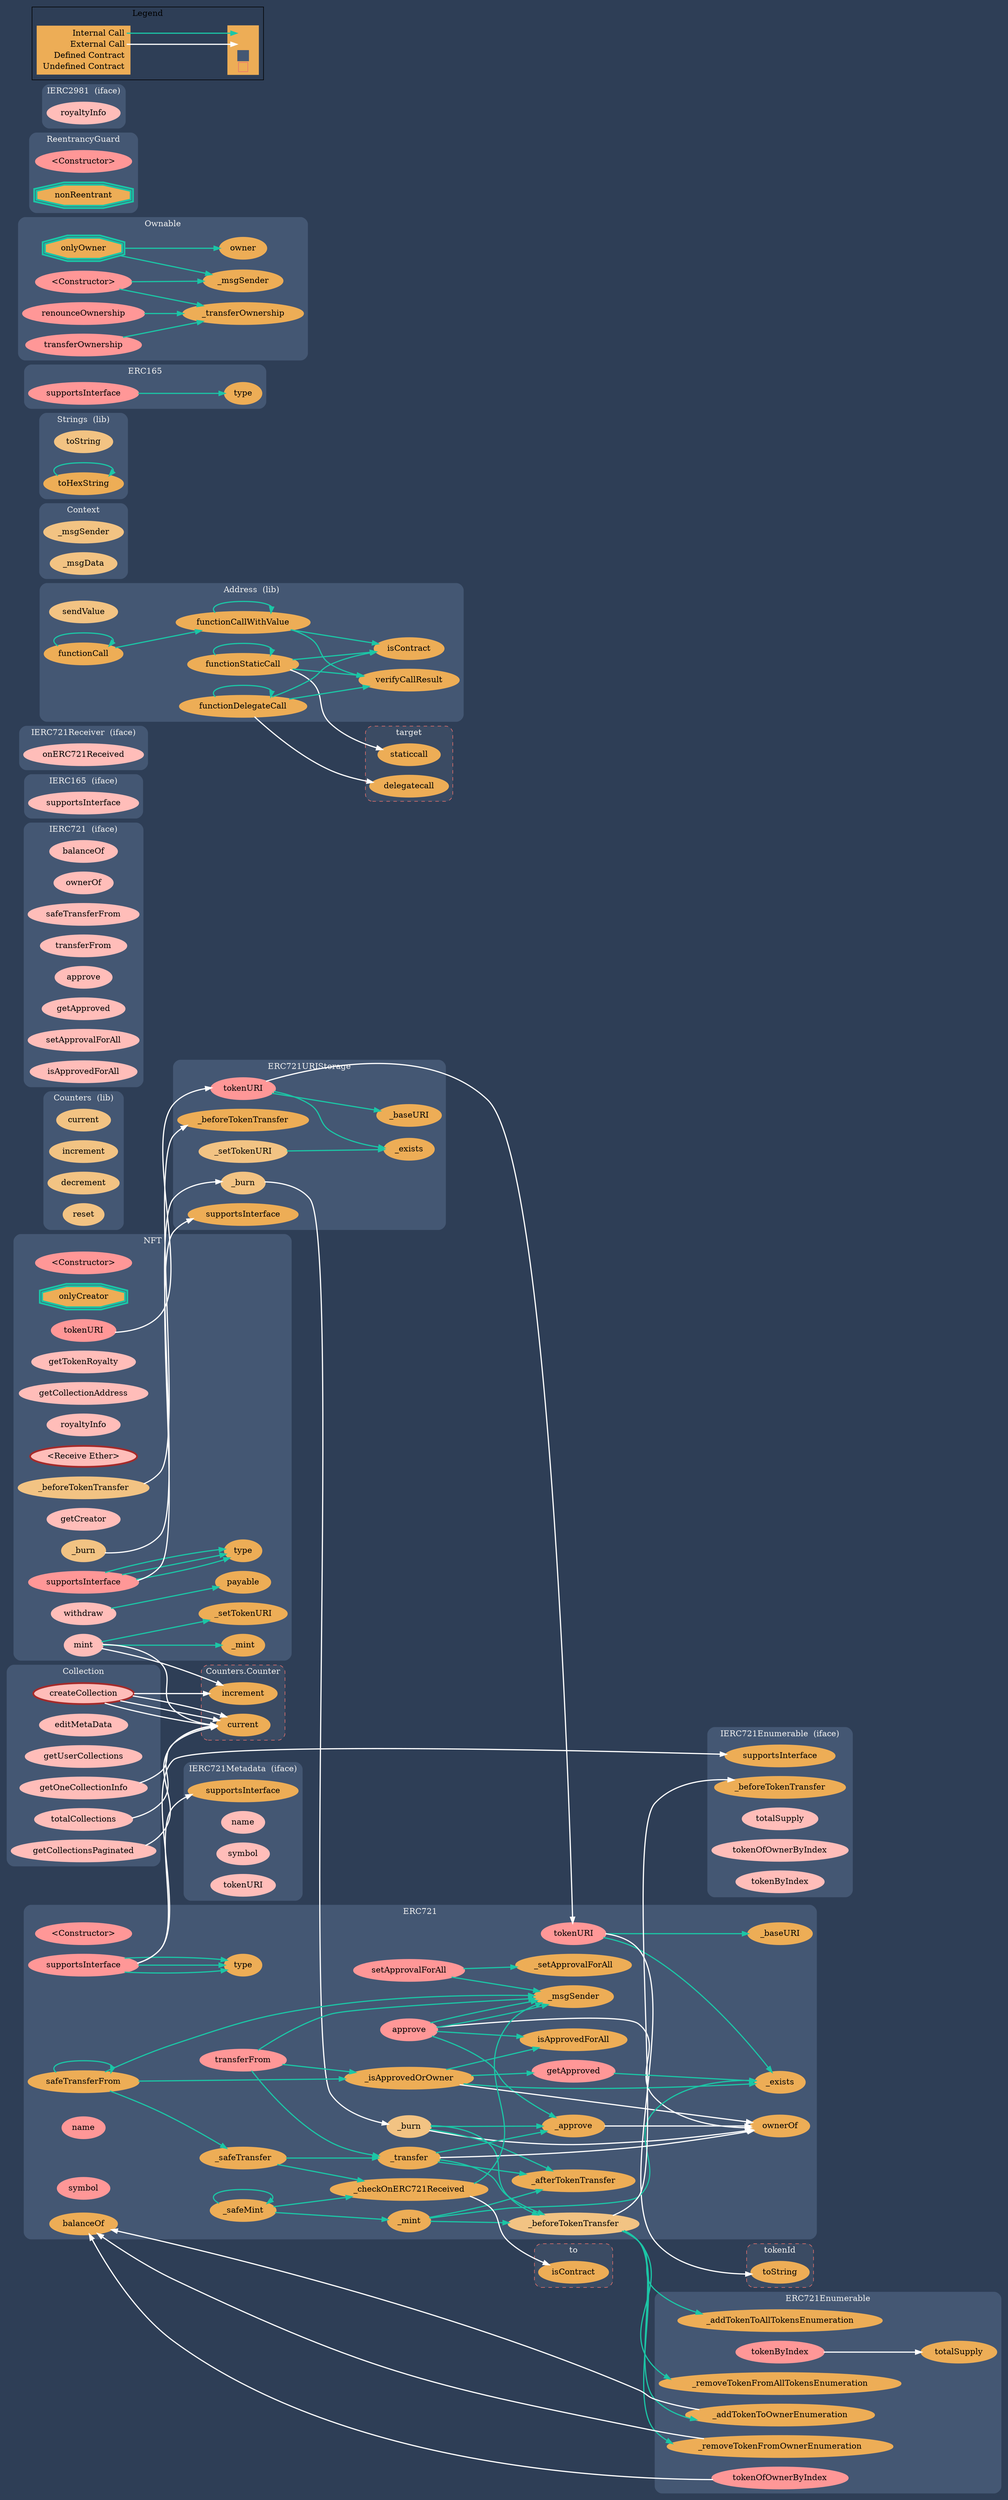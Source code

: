 digraph G {
  graph [ ratio = "auto", page = "100", compound =true, bgcolor = "#2e3e56" ];
  node [ style = "filled", fillcolor = "#edad56", color = "#edad56", penwidth =3 ];
  edge [ color = "#fcfcfc", penwidth =2, fontname = "helvetica Neue Ultra Light" ];
subgraph "clusterNFT" {
  graph [ label = "NFT", color = "#445773", fontcolor = "#f0f0f0", style = "rounded", bgcolor = "#445773" ];
  "NFT.<Constructor>" [ label = "<Constructor>", color = "#FF9797", fillcolor = "#FF9797" ];
  "NFT.onlyCreator" [ label = "onlyCreator", color = "#1bc6a6", shape =doubleoctagon ];
  "NFT.mint" [ label = "mint", color = "#ffbdb9", fillcolor = "#ffbdb9" ];
  "NFT.getTokenRoyalty" [ label = "getTokenRoyalty", color = "#ffbdb9", fillcolor = "#ffbdb9" ];
  "NFT.getCollectionAddress" [ label = "getCollectionAddress", color = "#ffbdb9", fillcolor = "#ffbdb9" ];
  "NFT.royaltyInfo" [ label = "royaltyInfo", color = "#ffbdb9", fillcolor = "#ffbdb9" ];
  "NFT.<Receive Ether>" [ label = "<Receive Ether>", color = "brown", fillcolor = "#ffbdb9" ];
  "NFT.withdraw" [ label = "withdraw", color = "#ffbdb9", fillcolor = "#ffbdb9" ];
  "NFT.getCreator" [ label = "getCreator", color = "#ffbdb9", fillcolor = "#ffbdb9" ];
  "NFT._beforeTokenTransfer" [ label = "_beforeTokenTransfer", color = "#f2c383", fillcolor = "#f2c383" ];
  "NFT._burn" [ label = "_burn", color = "#f2c383", fillcolor = "#f2c383" ];
  "NFT.tokenURI" [ label = "tokenURI", color = "#FF9797", fillcolor = "#FF9797" ];
  "NFT.supportsInterface" [ label = "supportsInterface", color = "#FF9797", fillcolor = "#FF9797" ];
  "NFT._mint" [ label = "_mint" ];
  "NFT._setTokenURI" [ label = "_setTokenURI" ];
  "NFT.payable" [ label = "payable" ];
  "NFT.type" [ label = "type" ];
}

subgraph "clusterCounters" {
  graph [ label = "Counters  (lib)", color = "#445773", fontcolor = "#f0f0f0", style = "rounded", bgcolor = "#445773" ];
  "Counters.current" [ label = "current", color = "#f2c383", fillcolor = "#f2c383" ];
  "Counters.increment" [ label = "increment", color = "#f2c383", fillcolor = "#f2c383" ];
  "Counters.decrement" [ label = "decrement", color = "#f2c383", fillcolor = "#f2c383" ];
  "Counters.reset" [ label = "reset", color = "#f2c383", fillcolor = "#f2c383" ];
}

subgraph "clusterERC721URIStorage" {
  graph [ label = "ERC721URIStorage", color = "#445773", fontcolor = "#f0f0f0", style = "rounded", bgcolor = "#445773" ];
  "ERC721URIStorage._beforeTokenTransfer" [ label = "_beforeTokenTransfer" ];
  "ERC721URIStorage._burn" [ label = "_burn", color = "#f2c383", fillcolor = "#f2c383" ];
  "ERC721URIStorage.tokenURI" [ label = "tokenURI", color = "#FF9797", fillcolor = "#FF9797" ];
  "ERC721URIStorage.supportsInterface" [ label = "supportsInterface" ];
  "ERC721URIStorage._setTokenURI" [ label = "_setTokenURI", color = "#f2c383", fillcolor = "#f2c383" ];
  "ERC721URIStorage._exists" [ label = "_exists" ];
  "ERC721URIStorage._baseURI" [ label = "_baseURI" ];
}

subgraph "clusterERC721" {
  graph [ label = "ERC721", color = "#445773", fontcolor = "#f0f0f0", style = "rounded", bgcolor = "#445773" ];
  "ERC721.tokenURI" [ label = "tokenURI", color = "#FF9797", fillcolor = "#FF9797" ];
  "ERC721._burn" [ label = "_burn", color = "#f2c383", fillcolor = "#f2c383" ];
  "ERC721.<Constructor>" [ label = "<Constructor>", color = "#FF9797", fillcolor = "#FF9797" ];
  "ERC721.supportsInterface" [ label = "supportsInterface", color = "#FF9797", fillcolor = "#FF9797" ];
  "ERC721.balanceOf" [ label = "balanceOf" ];
  "ERC721.ownerOf" [ label = "ownerOf" ];
  "ERC721.name" [ label = "name", color = "#FF9797", fillcolor = "#FF9797" ];
  "ERC721.symbol" [ label = "symbol", color = "#FF9797", fillcolor = "#FF9797" ];
  "ERC721._baseURI" [ label = "_baseURI" ];
  "ERC721.approve" [ label = "approve", color = "#FF9797", fillcolor = "#FF9797" ];
  "ERC721.getApproved" [ label = "getApproved", color = "#FF9797", fillcolor = "#FF9797" ];
  "ERC721.setApprovalForAll" [ label = "setApprovalForAll", color = "#FF9797", fillcolor = "#FF9797" ];
  "ERC721.isApprovedForAll" [ label = "isApprovedForAll" ];
  "ERC721.transferFrom" [ label = "transferFrom", color = "#FF9797", fillcolor = "#FF9797" ];
  "ERC721.safeTransferFrom" [ label = "safeTransferFrom" ];
  "ERC721._safeTransfer" [ label = "_safeTransfer" ];
  "ERC721._exists" [ label = "_exists" ];
  "ERC721._isApprovedOrOwner" [ label = "_isApprovedOrOwner" ];
  "ERC721._safeMint" [ label = "_safeMint" ];
  "ERC721._mint" [ label = "_mint" ];
  "ERC721._transfer" [ label = "_transfer" ];
  "ERC721._approve" [ label = "_approve" ];
  "ERC721._setApprovalForAll" [ label = "_setApprovalForAll" ];
  "ERC721._checkOnERC721Received" [ label = "_checkOnERC721Received" ];
  "ERC721._beforeTokenTransfer" [ label = "_beforeTokenTransfer" ];
  "ERC721._afterTokenTransfer" [ label = "_afterTokenTransfer" ];
  "ERC721.type" [ label = "type" ];
  "ERC721._msgSender" [ label = "_msgSender" ];
}

subgraph "clusterIERC721" {
  graph [ label = "IERC721  (iface)", color = "#445773", fontcolor = "#f0f0f0", style = "rounded", bgcolor = "#445773" ];
  "IERC721.balanceOf" [ label = "balanceOf", color = "#ffbdb9", fillcolor = "#ffbdb9" ];
  "IERC721.ownerOf" [ label = "ownerOf", color = "#ffbdb9", fillcolor = "#ffbdb9" ];
  "IERC721.safeTransferFrom" [ label = "safeTransferFrom", color = "#ffbdb9", fillcolor = "#ffbdb9" ];
  "IERC721.transferFrom" [ label = "transferFrom", color = "#ffbdb9", fillcolor = "#ffbdb9" ];
  "IERC721.approve" [ label = "approve", color = "#ffbdb9", fillcolor = "#ffbdb9" ];
  "IERC721.getApproved" [ label = "getApproved", color = "#ffbdb9", fillcolor = "#ffbdb9" ];
  "IERC721.setApprovalForAll" [ label = "setApprovalForAll", color = "#ffbdb9", fillcolor = "#ffbdb9" ];
  "IERC721.isApprovedForAll" [ label = "isApprovedForAll", color = "#ffbdb9", fillcolor = "#ffbdb9" ];
}

subgraph "clusterIERC165" {
  graph [ label = "IERC165  (iface)", color = "#445773", fontcolor = "#f0f0f0", style = "rounded", bgcolor = "#445773" ];
  "IERC165.supportsInterface" [ label = "supportsInterface", color = "#ffbdb9", fillcolor = "#ffbdb9" ];
}

subgraph "clusterIERC721Receiver" {
  graph [ label = "IERC721Receiver  (iface)", color = "#445773", fontcolor = "#f0f0f0", style = "rounded", bgcolor = "#445773" ];
  "IERC721Receiver.onERC721Received" [ label = "onERC721Received", color = "#ffbdb9", fillcolor = "#ffbdb9" ];
}

subgraph "clusterIERC721Metadata" {
  graph [ label = "IERC721Metadata  (iface)", color = "#445773", fontcolor = "#f0f0f0", style = "rounded", bgcolor = "#445773" ];
  "IERC721Metadata.supportsInterface" [ label = "supportsInterface" ];
  "IERC721Metadata.name" [ label = "name", color = "#ffbdb9", fillcolor = "#ffbdb9" ];
  "IERC721Metadata.symbol" [ label = "symbol", color = "#ffbdb9", fillcolor = "#ffbdb9" ];
  "IERC721Metadata.tokenURI" [ label = "tokenURI", color = "#ffbdb9", fillcolor = "#ffbdb9" ];
}

subgraph "clusterAddress" {
  graph [ label = "Address  (lib)", color = "#445773", fontcolor = "#f0f0f0", style = "rounded", bgcolor = "#445773" ];
  "Address.isContract" [ label = "isContract" ];
  "Address.sendValue" [ label = "sendValue", color = "#f2c383", fillcolor = "#f2c383" ];
  "Address.functionCall" [ label = "functionCall" ];
  "Address.functionCallWithValue" [ label = "functionCallWithValue" ];
  "Address.functionStaticCall" [ label = "functionStaticCall" ];
  "Address.functionDelegateCall" [ label = "functionDelegateCall" ];
  "Address.verifyCallResult" [ label = "verifyCallResult" ];
}

subgraph "clusterContext" {
  graph [ label = "Context", color = "#445773", fontcolor = "#f0f0f0", style = "rounded", bgcolor = "#445773" ];
  "Context._msgSender" [ label = "_msgSender", color = "#f2c383", fillcolor = "#f2c383" ];
  "Context._msgData" [ label = "_msgData", color = "#f2c383", fillcolor = "#f2c383" ];
}

subgraph "clusterStrings" {
  graph [ label = "Strings  (lib)", color = "#445773", fontcolor = "#f0f0f0", style = "rounded", bgcolor = "#445773" ];
  "Strings.toString" [ label = "toString", color = "#f2c383", fillcolor = "#f2c383" ];
  "Strings.toHexString" [ label = "toHexString" ];
}

subgraph "clusterERC165" {
  graph [ label = "ERC165", color = "#445773", fontcolor = "#f0f0f0", style = "rounded", bgcolor = "#445773" ];
  "ERC165.supportsInterface" [ label = "supportsInterface", color = "#FF9797", fillcolor = "#FF9797" ];
  "ERC165.type" [ label = "type" ];
}

subgraph "clusterOwnable" {
  graph [ label = "Ownable", color = "#445773", fontcolor = "#f0f0f0", style = "rounded", bgcolor = "#445773" ];
  "Ownable.<Constructor>" [ label = "<Constructor>", color = "#FF9797", fillcolor = "#FF9797" ];
  "Ownable.owner" [ label = "owner" ];
  "Ownable.onlyOwner" [ label = "onlyOwner", color = "#1bc6a6", shape =doubleoctagon ];
  "Ownable.renounceOwnership" [ label = "renounceOwnership", color = "#FF9797", fillcolor = "#FF9797" ];
  "Ownable.transferOwnership" [ label = "transferOwnership", color = "#FF9797", fillcolor = "#FF9797" ];
  "Ownable._transferOwnership" [ label = "_transferOwnership" ];
  "Ownable._msgSender" [ label = "_msgSender" ];
}

subgraph "clusterReentrancyGuard" {
  graph [ label = "ReentrancyGuard", color = "#445773", fontcolor = "#f0f0f0", style = "rounded", bgcolor = "#445773" ];
  "ReentrancyGuard.<Constructor>" [ label = "<Constructor>", color = "#FF9797", fillcolor = "#FF9797" ];
  "ReentrancyGuard.nonReentrant" [ label = "nonReentrant", color = "#1bc6a6", shape =doubleoctagon ];
}

subgraph "clusterERC721Enumerable" {
  graph [ label = "ERC721Enumerable", color = "#445773", fontcolor = "#f0f0f0", style = "rounded", bgcolor = "#445773" ];
  "ERC721.supportsInterface" [ label = "supportsInterface", color = "#FF9797", fillcolor = "#FF9797" ];
  "ERC721Enumerable.tokenOfOwnerByIndex" [ label = "tokenOfOwnerByIndex", color = "#FF9797", fillcolor = "#FF9797" ];
  "ERC721Enumerable.totalSupply" [ label = "totalSupply" ];
  "ERC721Enumerable.tokenByIndex" [ label = "tokenByIndex", color = "#FF9797", fillcolor = "#FF9797" ];
  "ERC721._beforeTokenTransfer" [ label = "_beforeTokenTransfer", color = "#f2c383", fillcolor = "#f2c383" ];
  "ERC721Enumerable._addTokenToOwnerEnumeration" [ label = "_addTokenToOwnerEnumeration" ];
  "ERC721Enumerable._addTokenToAllTokensEnumeration" [ label = "_addTokenToAllTokensEnumeration" ];
  "ERC721Enumerable._removeTokenFromOwnerEnumeration" [ label = "_removeTokenFromOwnerEnumeration" ];
  "ERC721Enumerable._removeTokenFromAllTokensEnumeration" [ label = "_removeTokenFromAllTokensEnumeration" ];
}

subgraph "clusterIERC721Enumerable" {
  graph [ label = "IERC721Enumerable  (iface)", color = "#445773", fontcolor = "#f0f0f0", style = "rounded", bgcolor = "#445773" ];
  "IERC721Enumerable.supportsInterface" [ label = "supportsInterface" ];
  "IERC721Enumerable._beforeTokenTransfer" [ label = "_beforeTokenTransfer" ];
  "IERC721Enumerable.totalSupply" [ label = "totalSupply", color = "#ffbdb9", fillcolor = "#ffbdb9" ];
  "IERC721Enumerable.tokenOfOwnerByIndex" [ label = "tokenOfOwnerByIndex", color = "#ffbdb9", fillcolor = "#ffbdb9" ];
  "IERC721Enumerable.tokenByIndex" [ label = "tokenByIndex", color = "#ffbdb9", fillcolor = "#ffbdb9" ];
}

subgraph "clusterIERC2981" {
  graph [ label = "IERC2981  (iface)", color = "#445773", fontcolor = "#f0f0f0", style = "rounded", bgcolor = "#445773" ];
  "IERC2981.royaltyInfo" [ label = "royaltyInfo", color = "#ffbdb9", fillcolor = "#ffbdb9" ];
}

subgraph "clusterCollection" {
  graph [ label = "Collection", color = "#445773", fontcolor = "#f0f0f0", style = "rounded", bgcolor = "#445773" ];
  "Collection.createCollection" [ label = "createCollection", color = "brown", fillcolor = "#ffbdb9" ];
  "Collection.editMetaData" [ label = "editMetaData", color = "#ffbdb9", fillcolor = "#ffbdb9" ];
  "Collection.getUserCollections" [ label = "getUserCollections", color = "#ffbdb9", fillcolor = "#ffbdb9" ];
  "Collection.getOneCollectionInfo" [ label = "getOneCollectionInfo", color = "#ffbdb9", fillcolor = "#ffbdb9" ];
  "Collection.totalCollections" [ label = "totalCollections", color = "#ffbdb9", fillcolor = "#ffbdb9" ];
  "Collection.getCollectionsPaginated" [ label = "getCollectionsPaginated", color = "#ffbdb9", fillcolor = "#ffbdb9" ];
}

subgraph "clusterCounters.Counter" {
  graph [ label = "Counters.Counter", color = "#e8726d", fontcolor = "#f0f0f0", style = "rounded,dashed", bgcolor = "#3b4b63" ];
  "Counters.Counter.increment" [ label = "increment" ];
  "Counters.Counter.current" [ label = "current" ];
}

subgraph "clustertokenId" {
  graph [ label = "tokenId", color = "#e8726d", fontcolor = "#f0f0f0", style = "rounded,dashed", bgcolor = "#3b4b63" ];
  "tokenId.toString" [ label = "toString" ];
}

subgraph "clusterto" {
  graph [ label = "to", color = "#e8726d", fontcolor = "#f0f0f0", style = "rounded,dashed", bgcolor = "#3b4b63" ];
  "to.isContract" [ label = "isContract" ];
}

subgraph "clustertarget" {
  graph [ label = "target", color = "#e8726d", fontcolor = "#f0f0f0", style = "rounded,dashed", bgcolor = "#3b4b63" ];
  "target.staticcall" [ label = "staticcall" ];
  "target.delegatecall" [ label = "delegatecall" ];
}

  "NFT.mint";
  "Counters.Counter.increment";
  "Counters.Counter.current";
  "NFT._mint";
  "NFT._setTokenURI";
  "NFT.withdraw";
  "NFT.payable";
  "NFT._beforeTokenTransfer";
  "ERC721URIStorage._beforeTokenTransfer";
  "NFT._burn";
  "ERC721URIStorage._burn";
  "NFT.tokenURI";
  "ERC721URIStorage.tokenURI";
  "NFT.supportsInterface";
  "NFT.type";
  "ERC721URIStorage.supportsInterface";
  "ERC721URIStorage._exists";
  "ERC721URIStorage._baseURI";
  "ERC721.tokenURI";
  "ERC721URIStorage._setTokenURI";
  "ERC721._burn";
  "ERC721.supportsInterface";
  "ERC721.type";
  "IERC721Metadata.supportsInterface";
  "ERC721._exists";
  "ERC721._baseURI";
  "tokenId.toString";
  "ERC721.approve";
  "ERC721.ownerOf";
  "ERC721._msgSender";
  "ERC721.isApprovedForAll";
  "ERC721._approve";
  "ERC721.getApproved";
  "ERC721.setApprovalForAll";
  "ERC721._setApprovalForAll";
  "ERC721.transferFrom";
  "ERC721._isApprovedOrOwner";
  "ERC721._transfer";
  "ERC721.safeTransferFrom";
  "ERC721._safeTransfer";
  "ERC721._checkOnERC721Received";
  "ERC721._safeMint";
  "ERC721._mint";
  "ERC721._beforeTokenTransfer";
  "ERC721._afterTokenTransfer";
  "to.isContract";
  "Address.functionCall";
  "Address.functionCallWithValue";
  "Address.isContract";
  "Address.verifyCallResult";
  "Address.functionStaticCall";
  "target.staticcall";
  "Address.functionDelegateCall";
  "target.delegatecall";
  "Strings.toHexString";
  "ERC165.supportsInterface";
  "ERC165.type";
  "Ownable.<Constructor>";
  "Ownable._transferOwnership";
  "Ownable._msgSender";
  "Ownable.onlyOwner";
  "Ownable.owner";
  "Ownable.renounceOwnership";
  "Ownable.transferOwnership";
  "IERC721Enumerable.supportsInterface";
  "ERC721Enumerable.tokenOfOwnerByIndex";
  "ERC721.balanceOf";
  "ERC721Enumerable.tokenByIndex";
  "ERC721Enumerable.totalSupply";
  "IERC721Enumerable._beforeTokenTransfer";
  "ERC721Enumerable._addTokenToAllTokensEnumeration";
  "ERC721Enumerable._removeTokenFromOwnerEnumeration";
  "ERC721Enumerable._removeTokenFromAllTokensEnumeration";
  "ERC721Enumerable._addTokenToOwnerEnumeration";
  "Collection.createCollection";
  "Collection.getOneCollectionInfo";
  "Collection.totalCollections";
  "Collection.getCollectionsPaginated";
  "NFT.mint" -> "Counters.Counter.increment" [ color = "white" ];
  "NFT.mint" -> "Counters.Counter.current" [ color = "white" ];
  "NFT.mint" -> "NFT._mint" [ color = "#1bc6a6" ];
  "NFT.mint" -> "NFT._setTokenURI" [ color = "#1bc6a6" ];
  "NFT.withdraw" -> "NFT.payable" [ color = "#1bc6a6" ];
  "NFT._beforeTokenTransfer" -> "ERC721URIStorage._beforeTokenTransfer" [ color = "white" ];
  "NFT._burn" -> "ERC721URIStorage._burn" [ color = "white" ];
  "NFT.tokenURI" -> "ERC721URIStorage.tokenURI" [ color = "white" ];
  "NFT.supportsInterface" -> "NFT.type" [ color = "#1bc6a6" ];
  "NFT.supportsInterface" -> "NFT.type" [ color = "#1bc6a6" ];
  "NFT.supportsInterface" -> "NFT.type" [ color = "#1bc6a6" ];
  "NFT.supportsInterface" -> "ERC721URIStorage.supportsInterface" [ color = "white" ];
  "ERC721URIStorage.tokenURI" -> "ERC721URIStorage._exists" [ color = "#1bc6a6" ];
  "ERC721URIStorage.tokenURI" -> "ERC721URIStorage._baseURI" [ color = "#1bc6a6" ];
  "ERC721URIStorage.tokenURI" -> "ERC721.tokenURI" [ color = "white" ];
  "ERC721URIStorage._setTokenURI" -> "ERC721URIStorage._exists" [ color = "#1bc6a6" ];
  "ERC721URIStorage._burn" -> "ERC721._burn" [ color = "white" ];
  "ERC721.supportsInterface" -> "ERC721.type" [ color = "#1bc6a6" ];
  "ERC721.supportsInterface" -> "ERC721.type" [ color = "#1bc6a6" ];
  "ERC721.supportsInterface" -> "IERC721Metadata.supportsInterface" [ color = "white" ];
  "ERC721.tokenURI" -> "ERC721._exists" [ color = "#1bc6a6" ];
  "ERC721.tokenURI" -> "ERC721._baseURI" [ color = "#1bc6a6" ];
  "ERC721.tokenURI" -> "tokenId.toString" [ color = "white" ];
  "ERC721.approve" -> "ERC721.ownerOf" [ color = "white" ];
  "ERC721.approve" -> "ERC721._msgSender" [ color = "#1bc6a6" ];
  "ERC721.approve" -> "ERC721.isApprovedForAll" [ color = "#1bc6a6" ];
  "ERC721.approve" -> "ERC721._msgSender" [ color = "#1bc6a6" ];
  "ERC721.approve" -> "ERC721._approve" [ color = "#1bc6a6" ];
  "ERC721.getApproved" -> "ERC721._exists" [ color = "#1bc6a6" ];
  "ERC721.setApprovalForAll" -> "ERC721._setApprovalForAll" [ color = "#1bc6a6" ];
  "ERC721.setApprovalForAll" -> "ERC721._msgSender" [ color = "#1bc6a6" ];
  "ERC721.transferFrom" -> "ERC721._isApprovedOrOwner" [ color = "#1bc6a6" ];
  "ERC721.transferFrom" -> "ERC721._msgSender" [ color = "#1bc6a6" ];
  "ERC721.transferFrom" -> "ERC721._transfer" [ color = "#1bc6a6" ];
  "ERC721.safeTransferFrom" -> "ERC721.safeTransferFrom" [ color = "#1bc6a6" ];
  "ERC721.safeTransferFrom" -> "ERC721._isApprovedOrOwner" [ color = "#1bc6a6" ];
  "ERC721.safeTransferFrom" -> "ERC721._msgSender" [ color = "#1bc6a6" ];
  "ERC721.safeTransferFrom" -> "ERC721._safeTransfer" [ color = "#1bc6a6" ];
  "ERC721._safeTransfer" -> "ERC721._transfer" [ color = "#1bc6a6" ];
  "ERC721._safeTransfer" -> "ERC721._checkOnERC721Received" [ color = "#1bc6a6" ];
  "ERC721._isApprovedOrOwner" -> "ERC721._exists" [ color = "#1bc6a6" ];
  "ERC721._isApprovedOrOwner" -> "ERC721.ownerOf" [ color = "white" ];
  "ERC721._isApprovedOrOwner" -> "ERC721.getApproved" [ color = "#1bc6a6" ];
  "ERC721._isApprovedOrOwner" -> "ERC721.isApprovedForAll" [ color = "#1bc6a6" ];
  "ERC721._safeMint" -> "ERC721._safeMint" [ color = "#1bc6a6" ];
  "ERC721._safeMint" -> "ERC721._mint" [ color = "#1bc6a6" ];
  "ERC721._safeMint" -> "ERC721._checkOnERC721Received" [ color = "#1bc6a6" ];
  "ERC721._mint" -> "ERC721._exists" [ color = "#1bc6a6" ];
  "ERC721._mint" -> "ERC721._beforeTokenTransfer" [ color = "#1bc6a6" ];
  "ERC721._mint" -> "ERC721._afterTokenTransfer" [ color = "#1bc6a6" ];
  "ERC721._burn" -> "ERC721.ownerOf" [ color = "white" ];
  "ERC721._burn" -> "ERC721._beforeTokenTransfer" [ color = "#1bc6a6" ];
  "ERC721._burn" -> "ERC721._approve" [ color = "#1bc6a6" ];
  "ERC721._burn" -> "ERC721._afterTokenTransfer" [ color = "#1bc6a6" ];
  "ERC721._transfer" -> "ERC721.ownerOf" [ color = "white" ];
  "ERC721._transfer" -> "ERC721._beforeTokenTransfer" [ color = "#1bc6a6" ];
  "ERC721._transfer" -> "ERC721._approve" [ color = "#1bc6a6" ];
  "ERC721._transfer" -> "ERC721._afterTokenTransfer" [ color = "#1bc6a6" ];
  "ERC721._approve" -> "ERC721.ownerOf" [ color = "white" ];
  "ERC721._checkOnERC721Received" -> "to.isContract" [ color = "white" ];
  "ERC721._checkOnERC721Received" -> "ERC721._msgSender" [ color = "#1bc6a6" ];
  "Address.functionCall" -> "Address.functionCall" [ color = "#1bc6a6" ];
  "Address.functionCall" -> "Address.functionCallWithValue" [ color = "#1bc6a6" ];
  "Address.functionCallWithValue" -> "Address.functionCallWithValue" [ color = "#1bc6a6" ];
  "Address.functionCallWithValue" -> "Address.isContract" [ color = "#1bc6a6" ];
  "Address.functionCallWithValue" -> "Address.verifyCallResult" [ color = "#1bc6a6" ];
  "Address.functionStaticCall" -> "Address.functionStaticCall" [ color = "#1bc6a6" ];
  "Address.functionStaticCall" -> "Address.isContract" [ color = "#1bc6a6" ];
  "Address.functionStaticCall" -> "target.staticcall" [ color = "white" ];
  "Address.functionStaticCall" -> "Address.verifyCallResult" [ color = "#1bc6a6" ];
  "Address.functionDelegateCall" -> "Address.functionDelegateCall" [ color = "#1bc6a6" ];
  "Address.functionDelegateCall" -> "Address.isContract" [ color = "#1bc6a6" ];
  "Address.functionDelegateCall" -> "target.delegatecall" [ color = "white" ];
  "Address.functionDelegateCall" -> "Address.verifyCallResult" [ color = "#1bc6a6" ];
  "Strings.toHexString" -> "Strings.toHexString" [ color = "#1bc6a6" ];
  "ERC165.supportsInterface" -> "ERC165.type" [ color = "#1bc6a6" ];
  "Ownable.<Constructor>" -> "Ownable._transferOwnership" [ color = "#1bc6a6" ];
  "Ownable.<Constructor>" -> "Ownable._msgSender" [ color = "#1bc6a6" ];
  "Ownable.onlyOwner" -> "Ownable.owner" [ color = "#1bc6a6" ];
  "Ownable.onlyOwner" -> "Ownable._msgSender" [ color = "#1bc6a6" ];
  "Ownable.renounceOwnership" -> "Ownable._transferOwnership" [ color = "#1bc6a6" ];
  "Ownable.transferOwnership" -> "Ownable._transferOwnership" [ color = "#1bc6a6" ];
  "ERC721.supportsInterface" -> "ERC721.type" [ color = "#1bc6a6" ];
  "ERC721.supportsInterface" -> "IERC721Enumerable.supportsInterface" [ color = "white" ];
  "ERC721Enumerable.tokenOfOwnerByIndex" -> "ERC721.balanceOf" [ color = "white" ];
  "ERC721Enumerable.tokenByIndex" -> "ERC721Enumerable.totalSupply" [ color = "white" ];
  "ERC721._beforeTokenTransfer" -> "IERC721Enumerable._beforeTokenTransfer" [ color = "white" ];
  "ERC721._beforeTokenTransfer" -> "ERC721Enumerable._addTokenToAllTokensEnumeration" [ color = "#1bc6a6" ];
  "ERC721._beforeTokenTransfer" -> "ERC721Enumerable._removeTokenFromOwnerEnumeration" [ color = "#1bc6a6" ];
  "ERC721._beforeTokenTransfer" -> "ERC721Enumerable._removeTokenFromAllTokensEnumeration" [ color = "#1bc6a6" ];
  "ERC721._beforeTokenTransfer" -> "ERC721Enumerable._addTokenToOwnerEnumeration" [ color = "#1bc6a6" ];
  "ERC721Enumerable._addTokenToOwnerEnumeration" -> "ERC721.balanceOf" [ color = "white" ];
  "ERC721Enumerable._removeTokenFromOwnerEnumeration" -> "ERC721.balanceOf" [ color = "white" ];
  "Collection.createCollection" -> "Counters.Counter.increment" [ color = "white" ];
  "Collection.createCollection" -> "Counters.Counter.current" [ color = "white" ];
  "Collection.createCollection" -> "Counters.Counter.current" [ color = "white" ];
  "Collection.createCollection" -> "Counters.Counter.current" [ color = "white" ];
  "Collection.getOneCollectionInfo" -> "Counters.Counter.current" [ color = "white" ];
  "Collection.totalCollections" -> "Counters.Counter.current" [ color = "white" ];
  "Collection.getCollectionsPaginated" -> "Counters.Counter.current" [ color = "white" ];


rankdir=LR
node [shape=plaintext]
subgraph cluster_01 { 
label = "Legend";
key [label=<<table border="0" cellpadding="2" cellspacing="0" cellborder="0">
  <tr><td align="right" port="i1">Internal Call</td></tr>
  <tr><td align="right" port="i2">External Call</td></tr>
  <tr><td align="right" port="i3">Defined Contract</td></tr>
  <tr><td align="right" port="i4">Undefined Contract</td></tr>
  </table>>]
key2 [label=<<table border="0" cellpadding="2" cellspacing="0" cellborder="0">
  <tr><td port="i1">&nbsp;&nbsp;&nbsp;</td></tr>
  <tr><td port="i2">&nbsp;&nbsp;&nbsp;</td></tr>
  <tr><td port="i3" bgcolor="#445773">&nbsp;&nbsp;&nbsp;</td></tr>
  <tr><td port="i4">
    <table border="1" cellborder="0" cellspacing="0" cellpadding="7" color="#e8726d">
      <tr>
       <td></td>
      </tr>
     </table>
  </td></tr>
  </table>>]
key:i1:e -> key2:i1:w [color="#1bc6a6"]
key:i2:e -> key2:i2:w [color="white"]
}
}
